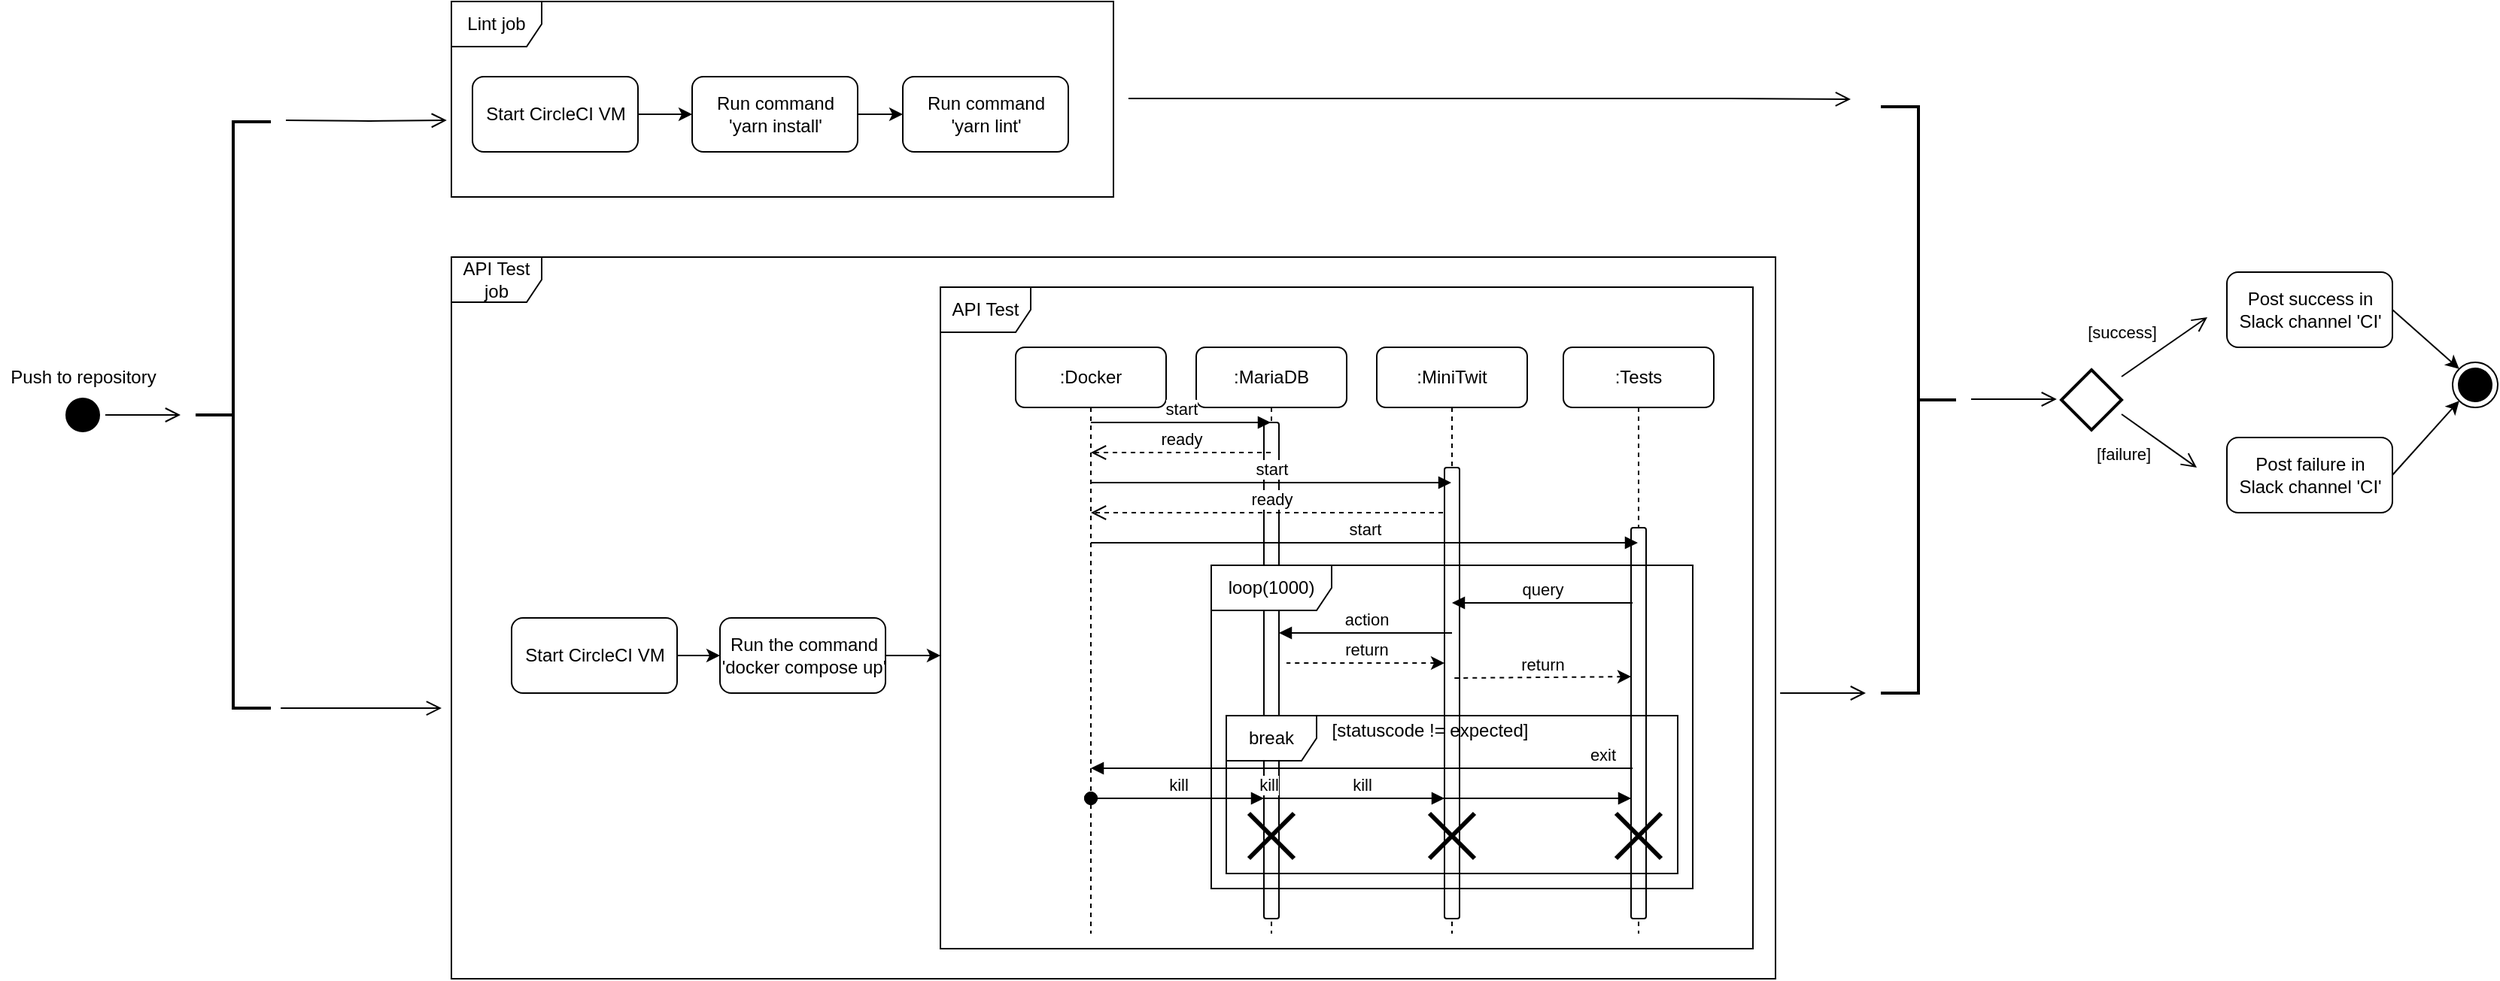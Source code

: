 <mxfile version="13.0.7" type="device"><diagram id="7u9RRnSS0slW2v25xR20" name="Page-1"><mxGraphModel dx="1186" dy="741" grid="1" gridSize="10" guides="1" tooltips="1" connect="1" arrows="1" fold="1" page="1" pageScale="1" pageWidth="827" pageHeight="1169" math="0" shadow="0"><root><mxCell id="0"/><mxCell id="1" parent="0"/><mxCell id="CkfTChFS-Er2GcrwlR8n-2" value="" style="ellipse;html=1;shape=startState;fillColor=#000000;strokeColor=#000000;" vertex="1" parent="1"><mxGeometry x="160" y="450" width="30" height="30" as="geometry"/></mxCell><mxCell id="CkfTChFS-Er2GcrwlR8n-3" value="" style="edgeStyle=orthogonalEdgeStyle;html=1;verticalAlign=bottom;endArrow=open;endSize=8;strokeColor=#000000;" edge="1" source="CkfTChFS-Er2GcrwlR8n-2" parent="1"><mxGeometry relative="1" as="geometry"><mxPoint x="240" y="465" as="targetPoint"/></mxGeometry></mxCell><mxCell id="CkfTChFS-Er2GcrwlR8n-4" value="Push to repository" style="text;html=1;align=center;verticalAlign=middle;resizable=0;points=[];autosize=1;" vertex="1" parent="1"><mxGeometry x="120" y="430" width="110" height="20" as="geometry"/></mxCell><mxCell id="CkfTChFS-Er2GcrwlR8n-5" value="API Test job" style="shape=umlFrame;whiteSpace=wrap;html=1;strokeColor=#000000;" vertex="1" parent="1"><mxGeometry x="420" y="360" width="880" height="480" as="geometry"/></mxCell><mxCell id="CkfTChFS-Er2GcrwlR8n-6" value="Lint job" style="shape=umlFrame;whiteSpace=wrap;html=1;strokeColor=#000000;" vertex="1" parent="1"><mxGeometry x="420" y="190" width="440" height="130" as="geometry"/></mxCell><mxCell id="CkfTChFS-Er2GcrwlR8n-10" style="edgeStyle=orthogonalEdgeStyle;rounded=0;orthogonalLoop=1;jettySize=auto;html=1;exitX=1;exitY=0.5;exitDx=0;exitDy=0;entryX=0;entryY=0.5;entryDx=0;entryDy=0;strokeColor=#000000;" edge="1" parent="1" source="CkfTChFS-Er2GcrwlR8n-7" target="CkfTChFS-Er2GcrwlR8n-8"><mxGeometry relative="1" as="geometry"/></mxCell><mxCell id="CkfTChFS-Er2GcrwlR8n-7" value="Start CircleCI VM" style="html=1;strokeColor=#000000;perimeterSpacing=0;rounded=1;" vertex="1" parent="1"><mxGeometry x="434" y="240" width="110" height="50" as="geometry"/></mxCell><mxCell id="CkfTChFS-Er2GcrwlR8n-11" style="edgeStyle=orthogonalEdgeStyle;rounded=0;orthogonalLoop=1;jettySize=auto;html=1;exitX=1;exitY=0.5;exitDx=0;exitDy=0;entryX=0;entryY=0.5;entryDx=0;entryDy=0;strokeColor=#000000;" edge="1" parent="1" source="CkfTChFS-Er2GcrwlR8n-8" target="CkfTChFS-Er2GcrwlR8n-9"><mxGeometry relative="1" as="geometry"/></mxCell><mxCell id="CkfTChFS-Er2GcrwlR8n-8" value="Run command&lt;br&gt;'yarn install'" style="html=1;strokeColor=#000000;perimeterSpacing=0;rounded=1;" vertex="1" parent="1"><mxGeometry x="580" y="240" width="110" height="50" as="geometry"/></mxCell><mxCell id="CkfTChFS-Er2GcrwlR8n-9" value="Run command&lt;br&gt;'yarn lint'" style="html=1;strokeColor=#000000;perimeterSpacing=0;rounded=1;" vertex="1" parent="1"><mxGeometry x="720" y="240" width="110" height="50" as="geometry"/></mxCell><mxCell id="CkfTChFS-Er2GcrwlR8n-14" value=":MariaDB&lt;span style=&quot;color: rgba(0 , 0 , 0 , 0) ; font-family: monospace ; font-size: 0px&quot;&gt;%3CmxGraphModel%3E%3Croot%3E%3CmxCell%20id%3D%220%22%2F%3E%3CmxCell%20id%3D%221%22%20parent%3D%220%22%2F%3E%3CmxCell%20id%3D%222%22%20value%3D%22Start%20CircleCI%20VM%22%20style%3D%22html%3D1%3BstrokeColor%3D%23000000%3BperimeterSpacing%3D0%3Brounded%3D1%3B%22%20vertex%3D%221%22%20parent%3D%221%22%3E%3CmxGeometry%20x%3D%22420%22%20y%3D%22180%22%20width%3D%22110%22%20height%3D%2250%22%20as%3D%22geometry%22%2F%3E%3C%2FmxCell%3E%3C%2Froot%3E%3C%2FmxGraphModel%3E&lt;/span&gt;" style="shape=umlLifeline;perimeter=lifelinePerimeter;whiteSpace=wrap;html=1;container=1;collapsible=0;recursiveResize=0;outlineConnect=0;rounded=1;strokeColor=#000000;" vertex="1" parent="1"><mxGeometry x="915" y="420" width="100" height="390" as="geometry"/></mxCell><mxCell id="CkfTChFS-Er2GcrwlR8n-46" value="" style="html=1;points=[];perimeter=orthogonalPerimeter;rounded=1;strokeColor=#000000;" vertex="1" parent="CkfTChFS-Er2GcrwlR8n-14"><mxGeometry x="45" y="50" width="10" height="330" as="geometry"/></mxCell><mxCell id="CkfTChFS-Er2GcrwlR8n-42" value="ready" style="html=1;verticalAlign=bottom;endArrow=open;dashed=1;endSize=8;strokeColor=#000000;" edge="1" parent="CkfTChFS-Er2GcrwlR8n-14" target="CkfTChFS-Er2GcrwlR8n-34"><mxGeometry relative="1" as="geometry"><mxPoint x="170" y="110" as="sourcePoint"/><mxPoint x="90" y="110" as="targetPoint"/></mxGeometry></mxCell><mxCell id="CkfTChFS-Er2GcrwlR8n-49" value="return" style="html=1;verticalAlign=bottom;endArrow=none;dashed=1;endSize=8;strokeColor=#000000;startArrow=classic;startFill=1;endFill=0;" edge="1" parent="CkfTChFS-Er2GcrwlR8n-14" source="CkfTChFS-Er2GcrwlR8n-45"><mxGeometry relative="1" as="geometry"><mxPoint x="140" y="210" as="sourcePoint"/><mxPoint x="60" y="210" as="targetPoint"/></mxGeometry></mxCell><mxCell id="CkfTChFS-Er2GcrwlR8n-56" value="" style="shape=umlDestroy;whiteSpace=wrap;html=1;strokeWidth=3;rounded=1;" vertex="1" parent="CkfTChFS-Er2GcrwlR8n-14"><mxGeometry x="35" y="310" width="30" height="30" as="geometry"/></mxCell><mxCell id="CkfTChFS-Er2GcrwlR8n-15" value=":MiniTwit" style="shape=umlLifeline;perimeter=lifelinePerimeter;whiteSpace=wrap;html=1;container=1;collapsible=0;recursiveResize=0;outlineConnect=0;rounded=1;strokeColor=#000000;" vertex="1" parent="1"><mxGeometry x="1035" y="420" width="100" height="390" as="geometry"/></mxCell><mxCell id="CkfTChFS-Er2GcrwlR8n-45" value="" style="html=1;points=[];perimeter=orthogonalPerimeter;rounded=1;strokeColor=#000000;" vertex="1" parent="CkfTChFS-Er2GcrwlR8n-15"><mxGeometry x="45" y="80" width="10" height="300" as="geometry"/></mxCell><mxCell id="CkfTChFS-Er2GcrwlR8n-48" value="action" style="html=1;verticalAlign=bottom;endArrow=block;strokeColor=#000000;" edge="1" parent="CkfTChFS-Er2GcrwlR8n-15" target="CkfTChFS-Er2GcrwlR8n-46"><mxGeometry width="80" relative="1" as="geometry"><mxPoint x="50" y="190" as="sourcePoint"/><mxPoint x="130" y="190" as="targetPoint"/></mxGeometry></mxCell><mxCell id="CkfTChFS-Er2GcrwlR8n-50" value="return" style="html=1;verticalAlign=bottom;endArrow=none;dashed=1;endSize=8;strokeColor=#000000;exitX=0;exitY=0.381;exitDx=0;exitDy=0;exitPerimeter=0;startArrow=classic;startFill=1;endFill=0;" edge="1" parent="CkfTChFS-Er2GcrwlR8n-15" source="CkfTChFS-Er2GcrwlR8n-44"><mxGeometry relative="1" as="geometry"><mxPoint x="130" y="220" as="sourcePoint"/><mxPoint x="50" y="220" as="targetPoint"/></mxGeometry></mxCell><mxCell id="CkfTChFS-Er2GcrwlR8n-57" value="" style="shape=umlDestroy;whiteSpace=wrap;html=1;strokeWidth=3;rounded=1;" vertex="1" parent="CkfTChFS-Er2GcrwlR8n-15"><mxGeometry x="35" y="310" width="30" height="30" as="geometry"/></mxCell><mxCell id="CkfTChFS-Er2GcrwlR8n-16" value=":Tests" style="shape=umlLifeline;perimeter=lifelinePerimeter;whiteSpace=wrap;html=1;container=1;collapsible=0;recursiveResize=0;outlineConnect=0;rounded=1;strokeColor=#000000;" vertex="1" parent="1"><mxGeometry x="1159" y="420" width="100" height="390" as="geometry"/></mxCell><mxCell id="CkfTChFS-Er2GcrwlR8n-44" value="" style="html=1;points=[];perimeter=orthogonalPerimeter;rounded=1;strokeColor=#000000;" vertex="1" parent="CkfTChFS-Er2GcrwlR8n-16"><mxGeometry x="45" y="120" width="10" height="260" as="geometry"/></mxCell><mxCell id="CkfTChFS-Er2GcrwlR8n-47" value="query" style="html=1;verticalAlign=bottom;endArrow=block;strokeColor=#000000;" edge="1" parent="CkfTChFS-Er2GcrwlR8n-16"><mxGeometry width="80" relative="1" as="geometry"><mxPoint x="46" y="170" as="sourcePoint"/><mxPoint x="-74" y="170" as="targetPoint"/></mxGeometry></mxCell><mxCell id="CkfTChFS-Er2GcrwlR8n-51" value="exit" style="html=1;verticalAlign=bottom;endArrow=block;strokeColor=#000000;" edge="1" parent="CkfTChFS-Er2GcrwlR8n-16" target="CkfTChFS-Er2GcrwlR8n-34"><mxGeometry x="-0.889" width="80" relative="1" as="geometry"><mxPoint x="46" y="280" as="sourcePoint"/><mxPoint x="126" y="280" as="targetPoint"/><mxPoint as="offset"/></mxGeometry></mxCell><mxCell id="CkfTChFS-Er2GcrwlR8n-58" value="" style="shape=umlDestroy;whiteSpace=wrap;html=1;strokeWidth=3;rounded=1;" vertex="1" parent="CkfTChFS-Er2GcrwlR8n-16"><mxGeometry x="35" y="310" width="30" height="30" as="geometry"/></mxCell><mxCell id="CkfTChFS-Er2GcrwlR8n-25" value="[statuscode != expected]" style="text;html=1;align=center;verticalAlign=middle;resizable=0;points=[];autosize=1;" vertex="1" parent="1"><mxGeometry x="995" y="665" width="150" height="20" as="geometry"/></mxCell><mxCell id="CkfTChFS-Er2GcrwlR8n-34" value=":Docker&lt;span style=&quot;color: rgba(0 , 0 , 0 , 0) ; font-family: monospace ; font-size: 0px&quot;&gt;%3CmxGraphModel%3E%3Croot%3E%3CmxCell%20id%3D%220%22%2F%3E%3CmxCell%20id%3D%221%22%20parent%3D%220%22%2F%3E%3CmxCell%20id%3D%222%22%20value%3D%22Start%20CircleCI%20VM%22%20style%3D%22html%3D1%3BstrokeColor%3D%23000000%3BperimeterSpacing%3D0%3Brounded%3D1%3B%22%20vertex%3D%221%22%20parent%3D%221%22%3E%3CmxGeometry%20x%3D%22420%22%20y%3D%22180%22%20width%3D%22110%22%20height%3D%2250%22%20as%3D%22geometry%22%2F%3E%3C%2FmxCell%3E%3C%2Froot%3E%3C%2FmxGraphModel%3&lt;/span&gt;" style="shape=umlLifeline;perimeter=lifelinePerimeter;whiteSpace=wrap;html=1;container=1;collapsible=0;recursiveResize=0;outlineConnect=0;rounded=1;strokeColor=#000000;" vertex="1" parent="1"><mxGeometry x="795" y="420" width="100" height="390" as="geometry"/></mxCell><mxCell id="CkfTChFS-Er2GcrwlR8n-38" value="start" style="html=1;verticalAlign=bottom;endArrow=block;strokeColor=#000000;" edge="1" parent="CkfTChFS-Er2GcrwlR8n-34" target="CkfTChFS-Er2GcrwlR8n-14"><mxGeometry width="80" relative="1" as="geometry"><mxPoint x="50" y="50" as="sourcePoint"/><mxPoint x="130" y="50" as="targetPoint"/></mxGeometry></mxCell><mxCell id="CkfTChFS-Er2GcrwlR8n-41" value="start" style="html=1;verticalAlign=bottom;endArrow=block;strokeColor=#000000;" edge="1" parent="CkfTChFS-Er2GcrwlR8n-34" target="CkfTChFS-Er2GcrwlR8n-15"><mxGeometry width="80" relative="1" as="geometry"><mxPoint x="50" y="90" as="sourcePoint"/><mxPoint x="130" y="90" as="targetPoint"/></mxGeometry></mxCell><mxCell id="CkfTChFS-Er2GcrwlR8n-43" value="start" style="html=1;verticalAlign=bottom;endArrow=block;strokeColor=#000000;" edge="1" parent="CkfTChFS-Er2GcrwlR8n-34" target="CkfTChFS-Er2GcrwlR8n-16"><mxGeometry width="80" relative="1" as="geometry"><mxPoint x="50" y="130" as="sourcePoint"/><mxPoint x="130" y="130" as="targetPoint"/></mxGeometry></mxCell><mxCell id="CkfTChFS-Er2GcrwlR8n-52" value="kill" style="html=1;verticalAlign=bottom;endArrow=block;strokeColor=#000000;" edge="1" parent="CkfTChFS-Er2GcrwlR8n-34" target="CkfTChFS-Er2GcrwlR8n-46"><mxGeometry width="80" relative="1" as="geometry"><mxPoint x="50" y="300" as="sourcePoint"/><mxPoint x="130" y="300" as="targetPoint"/></mxGeometry></mxCell><mxCell id="CkfTChFS-Er2GcrwlR8n-54" value="kill" style="html=1;verticalAlign=bottom;startArrow=oval;startFill=1;endArrow=block;startSize=8;strokeColor=#000000;" edge="1" parent="CkfTChFS-Er2GcrwlR8n-34" target="CkfTChFS-Er2GcrwlR8n-45"><mxGeometry width="60" relative="1" as="geometry"><mxPoint x="50" y="300" as="sourcePoint"/><mxPoint x="110" y="300" as="targetPoint"/></mxGeometry></mxCell><mxCell id="CkfTChFS-Er2GcrwlR8n-55" value="kill" style="html=1;verticalAlign=bottom;startArrow=oval;startFill=1;endArrow=block;startSize=8;strokeColor=#000000;" edge="1" parent="CkfTChFS-Er2GcrwlR8n-34" target="CkfTChFS-Er2GcrwlR8n-44"><mxGeometry width="60" relative="1" as="geometry"><mxPoint x="50" y="300" as="sourcePoint"/><mxPoint x="110" y="300" as="targetPoint"/></mxGeometry></mxCell><mxCell id="CkfTChFS-Er2GcrwlR8n-40" value="ready" style="html=1;verticalAlign=bottom;endArrow=open;dashed=1;endSize=8;strokeColor=#000000;" edge="1" parent="1" source="CkfTChFS-Er2GcrwlR8n-14" target="CkfTChFS-Er2GcrwlR8n-34"><mxGeometry relative="1" as="geometry"><mxPoint x="965" y="480" as="sourcePoint"/><mxPoint x="885" y="480" as="targetPoint"/><Array as="points"><mxPoint x="945" y="490"/></Array></mxGeometry></mxCell><mxCell id="CkfTChFS-Er2GcrwlR8n-24" value="break" style="shape=umlFrame;whiteSpace=wrap;html=1;rounded=1;strokeColor=#000000;" vertex="1" parent="1"><mxGeometry x="935" y="665" width="300" height="105" as="geometry"/></mxCell><mxCell id="CkfTChFS-Er2GcrwlR8n-20" value="loop(1000)" style="shape=umlFrame;whiteSpace=wrap;html=1;rounded=1;strokeColor=#000000;width=80;height=30;" vertex="1" parent="1"><mxGeometry x="925" y="565" width="320" height="215" as="geometry"/></mxCell><mxCell id="CkfTChFS-Er2GcrwlR8n-59" value="API Test" style="shape=umlFrame;whiteSpace=wrap;html=1;rounded=1;strokeColor=#000000;" vertex="1" parent="1"><mxGeometry x="745" y="380" width="540" height="440" as="geometry"/></mxCell><mxCell id="CkfTChFS-Er2GcrwlR8n-63" style="edgeStyle=orthogonalEdgeStyle;rounded=0;orthogonalLoop=1;jettySize=auto;html=1;exitX=1;exitY=0.5;exitDx=0;exitDy=0;entryX=0;entryY=0.557;entryDx=0;entryDy=0;entryPerimeter=0;startArrow=none;startFill=0;endArrow=classic;endFill=1;strokeColor=#000000;" edge="1" parent="1" source="CkfTChFS-Er2GcrwlR8n-60" target="CkfTChFS-Er2GcrwlR8n-59"><mxGeometry relative="1" as="geometry"/></mxCell><mxCell id="CkfTChFS-Er2GcrwlR8n-60" value="Run the command&lt;br&gt;'docker compose up'" style="html=1;strokeColor=#000000;perimeterSpacing=0;rounded=1;" vertex="1" parent="1"><mxGeometry x="598.5" y="600" width="110" height="50" as="geometry"/></mxCell><mxCell id="CkfTChFS-Er2GcrwlR8n-62" style="edgeStyle=orthogonalEdgeStyle;rounded=0;orthogonalLoop=1;jettySize=auto;html=1;exitX=1;exitY=0.5;exitDx=0;exitDy=0;entryX=0;entryY=0.5;entryDx=0;entryDy=0;startArrow=none;startFill=0;endArrow=classic;endFill=1;strokeColor=#000000;" edge="1" parent="1" source="CkfTChFS-Er2GcrwlR8n-61" target="CkfTChFS-Er2GcrwlR8n-60"><mxGeometry relative="1" as="geometry"/></mxCell><mxCell id="CkfTChFS-Er2GcrwlR8n-61" value="Start CircleCI VM" style="html=1;strokeColor=#000000;perimeterSpacing=0;rounded=1;" vertex="1" parent="1"><mxGeometry x="460" y="600" width="110" height="50" as="geometry"/></mxCell><mxCell id="CkfTChFS-Er2GcrwlR8n-65" value="" style="strokeWidth=2;html=1;shape=mxgraph.flowchart.annotation_2;align=left;labelPosition=right;pointerEvents=1;rounded=1;" vertex="1" parent="1"><mxGeometry x="250" y="270" width="50" height="390" as="geometry"/></mxCell><mxCell id="CkfTChFS-Er2GcrwlR8n-68" value="" style="edgeStyle=orthogonalEdgeStyle;html=1;verticalAlign=bottom;endArrow=open;endSize=8;strokeColor=#000000;entryX=-0.007;entryY=0.608;entryDx=0;entryDy=0;entryPerimeter=0;" edge="1" parent="1" target="CkfTChFS-Er2GcrwlR8n-6"><mxGeometry relative="1" as="geometry"><mxPoint x="360" y="269" as="targetPoint"/><mxPoint x="310" y="269" as="sourcePoint"/></mxGeometry></mxCell><mxCell id="CkfTChFS-Er2GcrwlR8n-69" value="" style="edgeStyle=orthogonalEdgeStyle;html=1;verticalAlign=bottom;endArrow=open;endSize=8;strokeColor=#000000;entryX=-0.007;entryY=0.608;entryDx=0;entryDy=0;entryPerimeter=0;" edge="1" parent="1"><mxGeometry relative="1" as="geometry"><mxPoint x="413.5" y="660.04" as="targetPoint"/><mxPoint x="306.58" y="660" as="sourcePoint"/></mxGeometry></mxCell><mxCell id="CkfTChFS-Er2GcrwlR8n-70" value="" style="strokeWidth=2;html=1;shape=mxgraph.flowchart.annotation_2;align=left;labelPosition=right;pointerEvents=1;rounded=1;rotation=-180;" vertex="1" parent="1"><mxGeometry x="1370" y="260" width="50" height="390" as="geometry"/></mxCell><mxCell id="CkfTChFS-Er2GcrwlR8n-71" value="" style="strokeWidth=2;html=1;shape=mxgraph.flowchart.decision;whiteSpace=wrap;rounded=1;" vertex="1" parent="1"><mxGeometry x="1490" y="435" width="40" height="40" as="geometry"/></mxCell><mxCell id="CkfTChFS-Er2GcrwlR8n-72" value="" style="edgeStyle=orthogonalEdgeStyle;html=1;verticalAlign=bottom;endArrow=open;endSize=8;strokeColor=#000000;" edge="1" parent="1"><mxGeometry relative="1" as="geometry"><mxPoint x="1350" y="255" as="targetPoint"/><mxPoint x="870" y="254.5" as="sourcePoint"/><Array as="points"><mxPoint x="1260" y="255"/><mxPoint x="1260" y="255"/></Array></mxGeometry></mxCell><mxCell id="CkfTChFS-Er2GcrwlR8n-74" value="" style="edgeStyle=orthogonalEdgeStyle;html=1;verticalAlign=bottom;endArrow=open;endSize=8;strokeColor=#000000;" edge="1" parent="1"><mxGeometry relative="1" as="geometry"><mxPoint x="1360" y="650" as="targetPoint"/><mxPoint x="1303.08" y="650" as="sourcePoint"/><Array as="points"><mxPoint x="1333.08" y="650"/><mxPoint x="1333.08" y="650"/></Array></mxGeometry></mxCell><mxCell id="CkfTChFS-Er2GcrwlR8n-75" value="" style="edgeStyle=orthogonalEdgeStyle;html=1;verticalAlign=bottom;endArrow=open;endSize=8;strokeColor=#000000;" edge="1" parent="1"><mxGeometry relative="1" as="geometry"><mxPoint x="1486.92" y="454.5" as="targetPoint"/><mxPoint x="1430" y="454.5" as="sourcePoint"/><Array as="points"><mxPoint x="1460" y="454.5"/><mxPoint x="1460" y="454.5"/></Array></mxGeometry></mxCell><mxCell id="CkfTChFS-Er2GcrwlR8n-76" value="" style="html=1;verticalAlign=bottom;endArrow=open;endSize=8;strokeColor=#000000;" edge="1" parent="1"><mxGeometry relative="1" as="geometry"><mxPoint x="1580" y="500" as="targetPoint"/><mxPoint x="1530" y="464.5" as="sourcePoint"/></mxGeometry></mxCell><mxCell id="CkfTChFS-Er2GcrwlR8n-80" value="[failure]" style="edgeLabel;html=1;align=center;verticalAlign=middle;resizable=0;points=[];" vertex="1" connectable="0" parent="CkfTChFS-Er2GcrwlR8n-76"><mxGeometry x="-0.202" y="-2" relative="1" as="geometry"><mxPoint x="-18.41" y="9.98" as="offset"/></mxGeometry></mxCell><mxCell id="CkfTChFS-Er2GcrwlR8n-77" value="" style="html=1;verticalAlign=bottom;endArrow=open;endSize=8;strokeColor=#000000;" edge="1" parent="1"><mxGeometry relative="1" as="geometry"><mxPoint x="1587" y="400" as="targetPoint"/><mxPoint x="1530" y="439.5" as="sourcePoint"/></mxGeometry></mxCell><mxCell id="CkfTChFS-Er2GcrwlR8n-78" value="[success]" style="edgeLabel;html=1;align=center;verticalAlign=middle;resizable=0;points=[];" vertex="1" connectable="0" parent="CkfTChFS-Er2GcrwlR8n-77"><mxGeometry x="-0.105" y="-3" relative="1" as="geometry"><mxPoint x="-27.19" y="-14.31" as="offset"/></mxGeometry></mxCell><mxCell id="CkfTChFS-Er2GcrwlR8n-83" style="edgeStyle=none;rounded=0;orthogonalLoop=1;jettySize=auto;html=1;exitX=1;exitY=0.5;exitDx=0;exitDy=0;entryX=0;entryY=0;entryDx=0;entryDy=0;startArrow=none;startFill=0;endArrow=classic;endFill=1;strokeColor=#000000;" edge="1" parent="1" source="CkfTChFS-Er2GcrwlR8n-79" target="CkfTChFS-Er2GcrwlR8n-82"><mxGeometry relative="1" as="geometry"/></mxCell><mxCell id="CkfTChFS-Er2GcrwlR8n-79" value="Post success in &lt;br&gt;Slack channel 'CI'" style="html=1;strokeColor=#000000;perimeterSpacing=0;rounded=1;" vertex="1" parent="1"><mxGeometry x="1600" y="370" width="110" height="50" as="geometry"/></mxCell><mxCell id="CkfTChFS-Er2GcrwlR8n-84" style="edgeStyle=none;rounded=0;orthogonalLoop=1;jettySize=auto;html=1;exitX=1;exitY=0.5;exitDx=0;exitDy=0;entryX=0;entryY=1;entryDx=0;entryDy=0;startArrow=none;startFill=0;endArrow=classic;endFill=1;strokeColor=#000000;" edge="1" parent="1" source="CkfTChFS-Er2GcrwlR8n-81" target="CkfTChFS-Er2GcrwlR8n-82"><mxGeometry relative="1" as="geometry"/></mxCell><mxCell id="CkfTChFS-Er2GcrwlR8n-81" value="Post failure in &lt;br&gt;Slack channel 'CI'" style="html=1;strokeColor=#000000;perimeterSpacing=0;rounded=1;" vertex="1" parent="1"><mxGeometry x="1600" y="480" width="110" height="50" as="geometry"/></mxCell><mxCell id="CkfTChFS-Er2GcrwlR8n-82" value="" style="ellipse;html=1;shape=endState;fillColor=#000000;strokeColor=#000000;rounded=1;" vertex="1" parent="1"><mxGeometry x="1750" y="430" width="30" height="30" as="geometry"/></mxCell></root></mxGraphModel></diagram></mxfile>